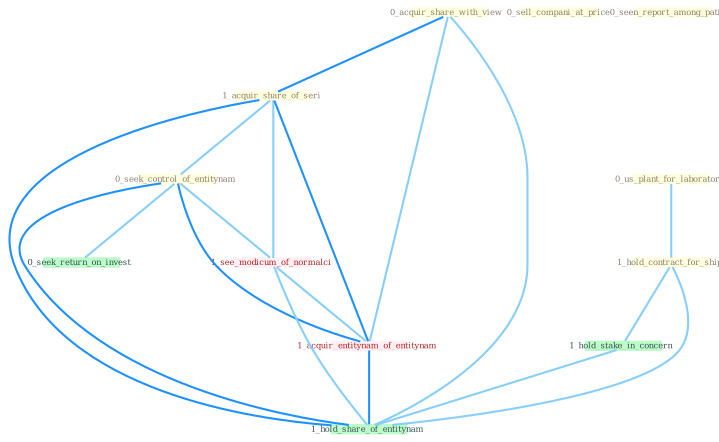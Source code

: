 Graph G{ 
    node
    [shape=polygon,style=filled,width=.5,height=.06,color="#BDFCC9",fixedsize=true,fontsize=4,
    fontcolor="#2f4f4f"];
    {node
    [color="#ffffe0", fontcolor="#8b7d6b"] "0_acquir_share_with_view " "1_acquir_share_of_seri " "0_sell_compani_at_price " "0_seen_report_among_patient " "0_us_plant_for_laboratori " "0_seek_control_of_entitynam " "1_hold_contract_for_ship "}
{node [color="#fff0f5", fontcolor="#b22222"] "1_see_modicum_of_normalci " "1_acquir_entitynam_of_entitynam "}
edge [color="#B0E2FF"];

	"0_acquir_share_with_view " -- "1_acquir_share_of_seri " [w="2", color="#1e90ff" , len=0.8];
	"0_acquir_share_with_view " -- "1_acquir_entitynam_of_entitynam " [w="1", color="#87cefa" ];
	"0_acquir_share_with_view " -- "1_hold_share_of_entitynam " [w="1", color="#87cefa" ];
	"1_acquir_share_of_seri " -- "0_seek_control_of_entitynam " [w="1", color="#87cefa" ];
	"1_acquir_share_of_seri " -- "1_see_modicum_of_normalci " [w="1", color="#87cefa" ];
	"1_acquir_share_of_seri " -- "1_acquir_entitynam_of_entitynam " [w="2", color="#1e90ff" , len=0.8];
	"1_acquir_share_of_seri " -- "1_hold_share_of_entitynam " [w="2", color="#1e90ff" , len=0.8];
	"0_us_plant_for_laboratori " -- "1_hold_contract_for_ship " [w="1", color="#87cefa" ];
	"0_seek_control_of_entitynam " -- "0_seek_return_on_invest " [w="1", color="#87cefa" ];
	"0_seek_control_of_entitynam " -- "1_see_modicum_of_normalci " [w="1", color="#87cefa" ];
	"0_seek_control_of_entitynam " -- "1_acquir_entitynam_of_entitynam " [w="2", color="#1e90ff" , len=0.8];
	"0_seek_control_of_entitynam " -- "1_hold_share_of_entitynam " [w="2", color="#1e90ff" , len=0.8];
	"1_hold_contract_for_ship " -- "1_hold_stake_in_concern " [w="1", color="#87cefa" ];
	"1_hold_contract_for_ship " -- "1_hold_share_of_entitynam " [w="1", color="#87cefa" ];
	"1_hold_stake_in_concern " -- "1_hold_share_of_entitynam " [w="1", color="#87cefa" ];
	"1_see_modicum_of_normalci " -- "1_acquir_entitynam_of_entitynam " [w="1", color="#87cefa" ];
	"1_see_modicum_of_normalci " -- "1_hold_share_of_entitynam " [w="1", color="#87cefa" ];
	"1_acquir_entitynam_of_entitynam " -- "1_hold_share_of_entitynam " [w="2", color="#1e90ff" , len=0.8];
}
